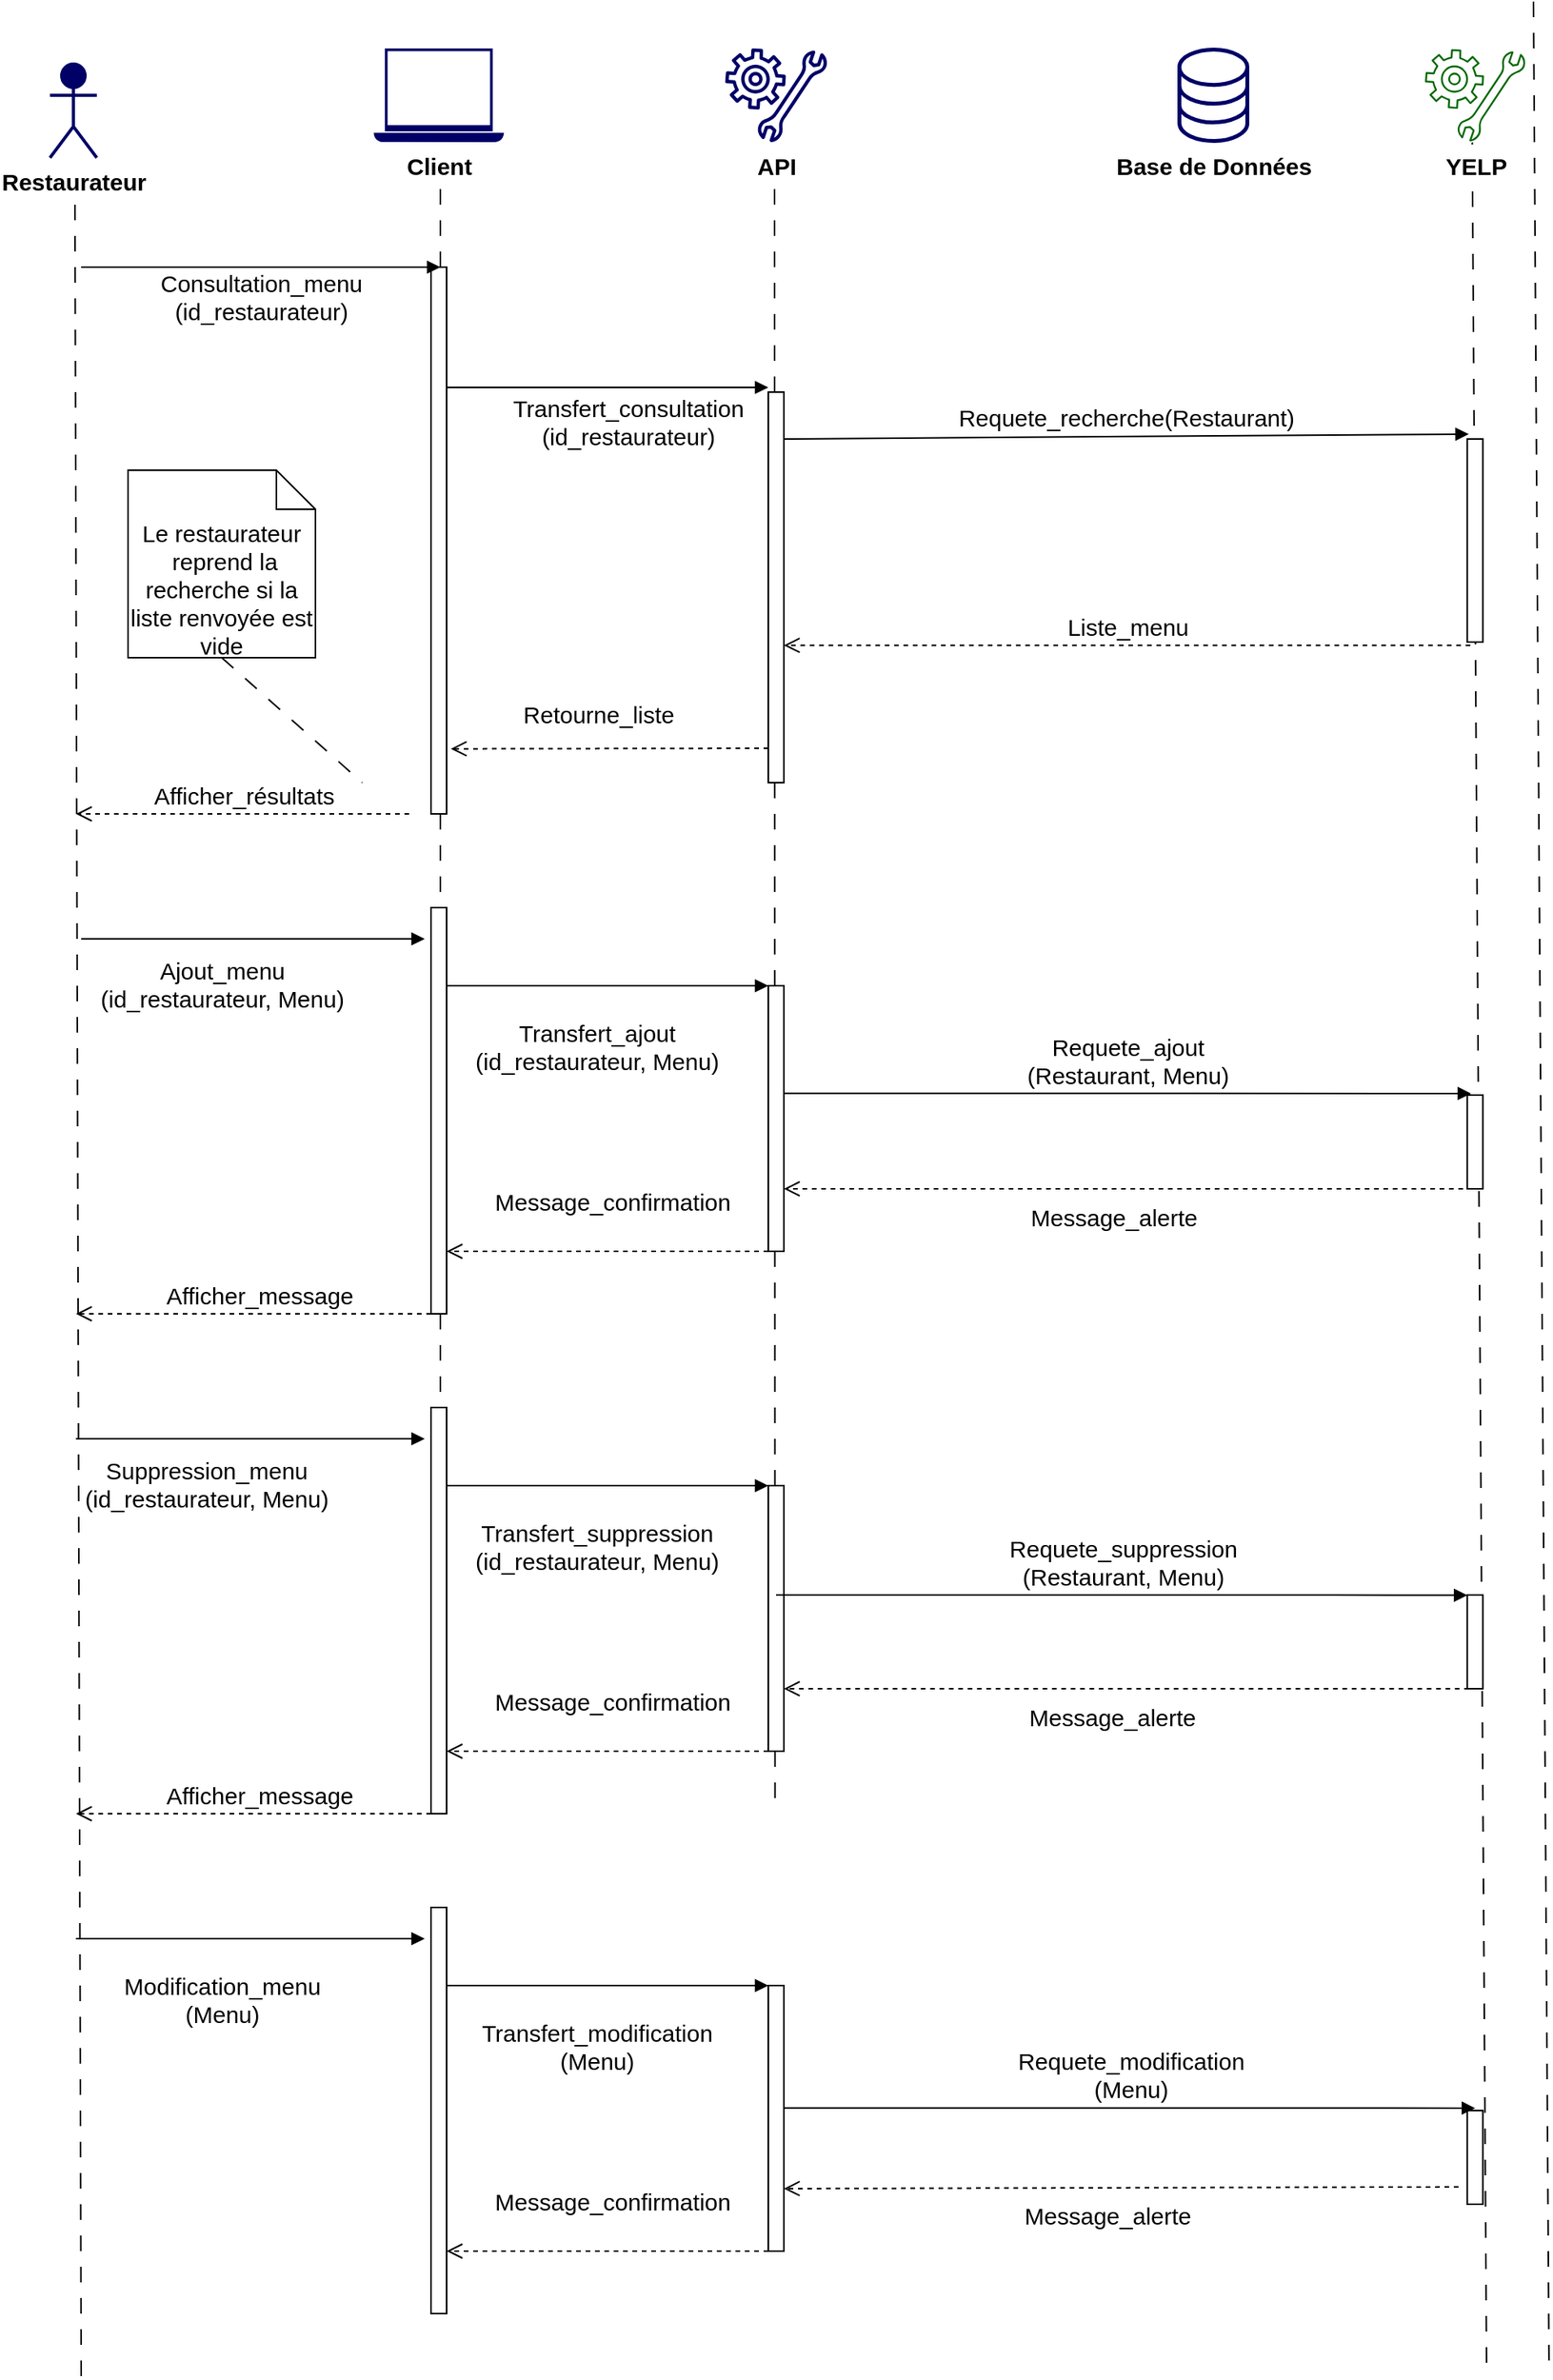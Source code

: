 <mxfile>
    <diagram id="xuXYhLIkIfQOpS6Bkv3G" name="Page-1">
        <mxGraphModel dx="1508" dy="690" grid="1" gridSize="10" guides="1" tooltips="1" connect="1" arrows="1" fold="1" page="1" pageScale="1" pageWidth="827" pageHeight="1169" math="0" shadow="0">
            <root>
                <mxCell id="0"/>
                <mxCell id="1" parent="0"/>
                <mxCell id="22" value="" style="endArrow=none;startArrow=none;endFill=0;startFill=0;endSize=8;html=1;verticalAlign=bottom;dashed=1;labelBackgroundColor=none;dashPattern=10 10;fontSize=15;" parent="1" edge="1">
                    <mxGeometry width="160" relative="1" as="geometry">
                        <mxPoint x="66" y="130" as="sourcePoint"/>
                        <mxPoint x="70" y="1520" as="targetPoint"/>
                    </mxGeometry>
                </mxCell>
                <mxCell id="23" value="" style="endArrow=none;startArrow=none;endFill=0;startFill=0;endSize=8;html=1;verticalAlign=bottom;dashed=1;labelBackgroundColor=none;dashPattern=10 10;fontSize=15;" parent="1" edge="1">
                    <mxGeometry width="160" relative="1" as="geometry">
                        <mxPoint x="300" y="120" as="sourcePoint"/>
                        <mxPoint x="300" y="1140" as="targetPoint"/>
                    </mxGeometry>
                </mxCell>
                <mxCell id="24" value="&lt;span style=&quot;background-color: rgb(255 , 255 , 255)&quot;&gt;Restaurateur&lt;br&gt;&lt;br&gt;&lt;/span&gt;" style="shape=umlActor;verticalLabelPosition=bottom;verticalAlign=top;html=1;fontColor=#000000;strokeColor=#000066;fillColor=#000066;strokeWidth=2;fontSize=15;fontStyle=1" parent="1" vertex="1">
                    <mxGeometry x="50" y="40" width="30" height="60" as="geometry"/>
                </mxCell>
                <mxCell id="32" value="" style="endArrow=none;startArrow=none;endFill=0;startFill=0;endSize=8;html=1;verticalAlign=bottom;dashed=1;labelBackgroundColor=none;dashPattern=10 10;fontSize=15;" parent="1" edge="1">
                    <mxGeometry width="160" relative="1" as="geometry">
                        <mxPoint x="514" y="120" as="sourcePoint"/>
                        <mxPoint x="514.31" y="1150.98" as="targetPoint"/>
                    </mxGeometry>
                </mxCell>
                <mxCell id="33" value="" style="endArrow=none;startArrow=none;endFill=0;startFill=0;endSize=8;html=1;verticalAlign=bottom;dashed=1;labelBackgroundColor=none;dashPattern=10 10;fontSize=15;" parent="1" edge="1">
                    <mxGeometry width="160" relative="1" as="geometry">
                        <mxPoint x="1000" as="sourcePoint"/>
                        <mxPoint x="1010" y="1520" as="targetPoint"/>
                    </mxGeometry>
                </mxCell>
                <mxCell id="34" value="Base de Données" style="pointerEvents=1;shadow=0;dashed=0;html=1;aspect=fixed;labelPosition=center;verticalLabelPosition=bottom;verticalAlign=top;align=center;outlineConnect=0;shape=mxgraph.vvd.storage;fillColor=#000066;strokeColor=#000066;fontSize=15;labelBackgroundColor=#ffffff;fontStyle=1" parent="1" vertex="1">
                    <mxGeometry x="772.5" y="30" width="45" height="60" as="geometry"/>
                </mxCell>
                <mxCell id="35" value="API" style="pointerEvents=1;shadow=0;dashed=0;html=1;strokeColor=none;aspect=fixed;labelPosition=center;verticalLabelPosition=bottom;verticalAlign=top;align=center;outlineConnect=0;shape=mxgraph.vvd.guest_agent_customization;fillColor=#000066;fontSize=15;labelBackgroundColor=#ffffff;fontStyle=1" parent="1" vertex="1">
                    <mxGeometry x="482.39" y="30" width="65.22" height="60" as="geometry"/>
                </mxCell>
                <mxCell id="36" value="" style="endArrow=none;startArrow=none;endFill=0;startFill=0;endSize=8;html=1;verticalAlign=bottom;dashed=1;labelBackgroundColor=none;dashPattern=10 10;fontSize=15;exitX=0.471;exitY=0.858;exitDx=0;exitDy=0;exitPerimeter=0;" parent="1" edge="1">
                    <mxGeometry width="160" relative="1" as="geometry">
                        <mxPoint x="960.719" y="81.48" as="sourcePoint"/>
                        <mxPoint x="970" y="1520" as="targetPoint"/>
                    </mxGeometry>
                </mxCell>
                <mxCell id="37" value="YELP" style="pointerEvents=1;shadow=0;dashed=0;html=1;aspect=fixed;labelPosition=center;verticalLabelPosition=bottom;verticalAlign=top;align=center;outlineConnect=0;shape=mxgraph.vvd.guest_agent_customization;fontSize=15;fillColor=#006600;strokeColor=#FFFFFF;labelBackgroundColor=#ffffff;fontStyle=1" parent="1" vertex="1">
                    <mxGeometry x="930" y="30" width="65.22" height="60" as="geometry"/>
                </mxCell>
                <mxCell id="45" value="" style="html=1;points=[];perimeter=orthogonalPerimeter;labelBackgroundColor=#ffffff;fontSize=15;strokeColor=#000000;strokeWidth=1;fillColor=#FFFFFF;" parent="1" vertex="1">
                    <mxGeometry x="294" y="170" width="10" height="350" as="geometry"/>
                </mxCell>
                <mxCell id="49" value="" style="html=1;points=[];perimeter=orthogonalPerimeter;labelBackgroundColor=#ffffff;fontSize=15;strokeColor=#000000;strokeWidth=1;fillColor=#FFFFFF;" parent="1" vertex="1">
                    <mxGeometry x="510" y="250" width="10" height="250" as="geometry"/>
                </mxCell>
                <mxCell id="54" value="Consultation_menu&lt;br&gt;(id_restaurateur)" style="html=1;verticalAlign=bottom;endArrow=block;fontSize=15;" parent="1" edge="1">
                    <mxGeometry y="-40" width="80" relative="1" as="geometry">
                        <mxPoint x="70" y="170" as="sourcePoint"/>
                        <mxPoint x="300" y="170" as="targetPoint"/>
                        <mxPoint as="offset"/>
                    </mxGeometry>
                </mxCell>
                <mxCell id="55" value="Transfert_consultation&lt;br style=&quot;font-size: 15px&quot;&gt;(id_restaurateur)" style="html=1;verticalAlign=bottom;endArrow=block;fontSize=15;exitX=0.986;exitY=0.22;exitDx=0;exitDy=0;exitPerimeter=0;" parent="1" source="45" edge="1">
                    <mxGeometry x="0.127" y="-43" width="80" relative="1" as="geometry">
                        <mxPoint x="380" y="180" as="sourcePoint"/>
                        <mxPoint x="510" y="247" as="targetPoint"/>
                        <mxPoint as="offset"/>
                        <Array as="points"/>
                    </mxGeometry>
                </mxCell>
                <mxCell id="56" value="Requete_recherche(Restaurant)" style="html=1;verticalAlign=bottom;endArrow=block;fontSize=15;entryX=0.092;entryY=-0.024;entryDx=0;entryDy=0;entryPerimeter=0;" parent="1" edge="1" target="57">
                    <mxGeometry width="80" relative="1" as="geometry">
                        <mxPoint x="520" y="280.0" as="sourcePoint"/>
                        <mxPoint x="960" y="270" as="targetPoint"/>
                    </mxGeometry>
                </mxCell>
                <mxCell id="57" value="" style="html=1;points=[];perimeter=orthogonalPerimeter;labelBackgroundColor=#ffffff;fontSize=15;strokeColor=#000000;strokeWidth=1;fillColor=#FFFFFF;" parent="1" vertex="1">
                    <mxGeometry x="957.61" y="280" width="10" height="130" as="geometry"/>
                </mxCell>
                <mxCell id="58" value="Liste_menu" style="html=1;verticalAlign=bottom;endArrow=open;dashed=1;endSize=8;fontSize=15;exitX=0.196;exitY=1.016;exitDx=0;exitDy=0;exitPerimeter=0;" parent="1" source="57" target="49" edge="1">
                    <mxGeometry relative="1" as="geometry">
                        <mxPoint x="1250" y="220" as="sourcePoint"/>
                        <mxPoint x="1170" y="220" as="targetPoint"/>
                    </mxGeometry>
                </mxCell>
                <mxCell id="59" value="Retourne_liste" style="html=1;verticalAlign=bottom;endArrow=open;dashed=1;endSize=8;fontSize=15;entryX=1.271;entryY=0.881;entryDx=0;entryDy=0;entryPerimeter=0;" parent="1" target="45" edge="1">
                    <mxGeometry x="0.071" y="-10" relative="1" as="geometry">
                        <mxPoint x="510" y="478" as="sourcePoint"/>
                        <mxPoint x="310" y="480" as="targetPoint"/>
                        <Array as="points"/>
                        <mxPoint as="offset"/>
                    </mxGeometry>
                </mxCell>
                <mxCell id="67" value="Afficher_résultats" style="html=1;verticalAlign=bottom;endArrow=open;dashed=1;endSize=8;fontSize=15;" parent="1" edge="1">
                    <mxGeometry relative="1" as="geometry">
                        <mxPoint x="280" y="520" as="sourcePoint"/>
                        <mxPoint x="66.66" y="520" as="targetPoint"/>
                    </mxGeometry>
                </mxCell>
                <mxCell id="69" value="" style="html=1;points=[];perimeter=orthogonalPerimeter;labelBackgroundColor=#ffffff;fontSize=15;strokeColor=#000000;strokeWidth=1;fillColor=#FFFFFF;" parent="1" vertex="1">
                    <mxGeometry x="294" y="900" width="10" height="260" as="geometry"/>
                </mxCell>
                <mxCell id="70" value="Transfert_suppression&lt;br style=&quot;font-size: 15px&quot;&gt;(id_restaurateur, Menu)" style="html=1;verticalAlign=bottom;endArrow=block;fontSize=15;" parent="1" edge="1">
                    <mxGeometry x="-0.068" y="-60" width="80" relative="1" as="geometry">
                        <mxPoint x="304.01" y="950" as="sourcePoint"/>
                        <mxPoint x="510" y="950" as="targetPoint"/>
                        <mxPoint as="offset"/>
                    </mxGeometry>
                </mxCell>
                <mxCell id="71" value="" style="html=1;points=[];perimeter=orthogonalPerimeter;labelBackgroundColor=#ffffff;fontSize=15;strokeColor=#000000;strokeWidth=1;fillColor=#FFFFFF;" parent="1" vertex="1">
                    <mxGeometry x="510" y="950" width="10" height="170" as="geometry"/>
                </mxCell>
                <mxCell id="73" value="Suppression_menu&lt;br style=&quot;font-size: 15px&quot;&gt;(id_restaurateur, Menu)" style="html=1;verticalAlign=bottom;endArrow=block;fontSize=15;" parent="1" edge="1">
                    <mxGeometry x="-0.254" y="-50" width="80" relative="1" as="geometry">
                        <mxPoint x="66.66" y="920" as="sourcePoint"/>
                        <mxPoint x="290" y="920" as="targetPoint"/>
                        <mxPoint as="offset"/>
                    </mxGeometry>
                </mxCell>
                <mxCell id="74" value="" style="html=1;points=[];perimeter=orthogonalPerimeter;labelBackgroundColor=#ffffff;fontSize=15;strokeColor=#000000;strokeWidth=1;fillColor=#FFFFFF;" parent="1" vertex="1">
                    <mxGeometry x="957.61" y="1020" width="10" height="60" as="geometry"/>
                </mxCell>
                <mxCell id="75" value="Message_alerte" style="html=1;verticalAlign=bottom;endArrow=open;dashed=1;endSize=8;fontSize=15;exitX=0.106;exitY=1;exitDx=0;exitDy=0;exitPerimeter=0;" parent="1" edge="1" source="74">
                    <mxGeometry x="0.044" y="30" relative="1" as="geometry">
                        <mxPoint x="790" y="1080" as="sourcePoint"/>
                        <mxPoint x="520" y="1080" as="targetPoint"/>
                        <Array as="points"/>
                        <mxPoint as="offset"/>
                    </mxGeometry>
                </mxCell>
                <mxCell id="76" value="Message_confirmation" style="html=1;verticalAlign=bottom;endArrow=open;dashed=1;endSize=8;fontSize=15;" parent="1" edge="1">
                    <mxGeometry x="-0.029" y="-20" relative="1" as="geometry">
                        <mxPoint x="510" y="1120" as="sourcePoint"/>
                        <mxPoint x="304.01" y="1120" as="targetPoint"/>
                        <Array as="points"/>
                        <mxPoint as="offset"/>
                    </mxGeometry>
                </mxCell>
                <mxCell id="77" value="Afficher_message" style="html=1;verticalAlign=bottom;endArrow=open;dashed=1;endSize=8;fontSize=15;" parent="1" edge="1">
                    <mxGeometry relative="1" as="geometry">
                        <mxPoint x="300" y="1160" as="sourcePoint"/>
                        <mxPoint x="66.66" y="1160" as="targetPoint"/>
                    </mxGeometry>
                </mxCell>
                <mxCell id="78" value="Le restaurateur&lt;br&gt;&amp;nbsp;reprend la recherche si la liste renvoyée est vide" style="shape=note2;boundedLbl=1;whiteSpace=wrap;html=1;size=25;verticalAlign=top;align=center;fontSize=15;" parent="1" vertex="1">
                    <mxGeometry x="100" y="300" width="120" height="120" as="geometry"/>
                </mxCell>
                <mxCell id="79" value="" style="endArrow=none;startArrow=none;endFill=0;startFill=0;endSize=8;html=1;verticalAlign=bottom;dashed=1;labelBackgroundColor=none;dashPattern=10 10;fontSize=15;exitX=0.5;exitY=1;exitDx=0;exitDy=0;exitPerimeter=0;" parent="1" source="78" edge="1">
                    <mxGeometry width="160" relative="1" as="geometry">
                        <mxPoint x="280" y="460" as="sourcePoint"/>
                        <mxPoint x="250" y="500" as="targetPoint"/>
                    </mxGeometry>
                </mxCell>
                <mxCell id="85" value="Client" style="pointerEvents=1;shadow=0;dashed=0;html=1;strokeColor=none;aspect=fixed;labelPosition=center;verticalLabelPosition=bottom;verticalAlign=top;align=center;outlineConnect=0;shape=mxgraph.vvd.laptop;fillColor=#000066;fontSize=15;fontStyle=1" parent="1" vertex="1">
                    <mxGeometry x="257.34" y="30" width="83.33" height="60" as="geometry"/>
                </mxCell>
                <mxCell id="87" value="" style="html=1;points=[];perimeter=orthogonalPerimeter;labelBackgroundColor=#ffffff;fontSize=15;strokeColor=#000000;strokeWidth=1;fillColor=#FFFFFF;" vertex="1" parent="1">
                    <mxGeometry x="294" y="580" width="10" height="260" as="geometry"/>
                </mxCell>
                <mxCell id="88" value="Transfert_ajout&lt;br style=&quot;font-size: 15px&quot;&gt;(id_restaurateur, Menu)" style="html=1;verticalAlign=bottom;endArrow=block;fontSize=15;" edge="1" parent="1">
                    <mxGeometry x="-0.068" y="-60" width="80" relative="1" as="geometry">
                        <mxPoint x="304.01" y="630" as="sourcePoint"/>
                        <mxPoint x="510" y="630" as="targetPoint"/>
                        <mxPoint as="offset"/>
                    </mxGeometry>
                </mxCell>
                <mxCell id="89" value="" style="html=1;points=[];perimeter=orthogonalPerimeter;labelBackgroundColor=#ffffff;fontSize=15;strokeColor=#000000;strokeWidth=1;fillColor=#FFFFFF;" vertex="1" parent="1">
                    <mxGeometry x="510" y="630" width="10" height="170" as="geometry"/>
                </mxCell>
                <mxCell id="90" value="Requete_ajout&lt;br style=&quot;font-size: 15px&quot;&gt;(Restaurant, Menu)" style="html=1;verticalAlign=bottom;endArrow=block;fontSize=15;" edge="1" parent="1">
                    <mxGeometry width="80" relative="1" as="geometry">
                        <mxPoint x="520" y="698.82" as="sourcePoint"/>
                        <mxPoint x="960" y="699" as="targetPoint"/>
                    </mxGeometry>
                </mxCell>
                <mxCell id="91" value="Ajout_menu&lt;br style=&quot;font-size: 15px&quot;&gt;(id_restaurateur, Menu)" style="html=1;verticalAlign=bottom;endArrow=block;fontSize=15;" edge="1" parent="1">
                    <mxGeometry x="-0.182" y="-50" width="80" relative="1" as="geometry">
                        <mxPoint x="70" y="600" as="sourcePoint"/>
                        <mxPoint x="290" y="600" as="targetPoint"/>
                        <mxPoint as="offset"/>
                    </mxGeometry>
                </mxCell>
                <mxCell id="92" value="" style="html=1;points=[];perimeter=orthogonalPerimeter;labelBackgroundColor=#ffffff;fontSize=15;strokeColor=#000000;strokeWidth=1;fillColor=#FFFFFF;" vertex="1" parent="1">
                    <mxGeometry x="957.61" y="700" width="10" height="60" as="geometry"/>
                </mxCell>
                <mxCell id="93" value="Message_alerte" style="html=1;verticalAlign=bottom;endArrow=open;dashed=1;endSize=8;fontSize=15;exitX=0.328;exitY=1;exitDx=0;exitDy=0;exitPerimeter=0;" edge="1" parent="1" source="92">
                    <mxGeometry x="0.044" y="30" relative="1" as="geometry">
                        <mxPoint x="790" y="760" as="sourcePoint"/>
                        <mxPoint x="520" y="760" as="targetPoint"/>
                        <Array as="points"/>
                        <mxPoint as="offset"/>
                    </mxGeometry>
                </mxCell>
                <mxCell id="94" value="Message_confirmation" style="html=1;verticalAlign=bottom;endArrow=open;dashed=1;endSize=8;fontSize=15;" edge="1" parent="1">
                    <mxGeometry x="-0.029" y="-20" relative="1" as="geometry">
                        <mxPoint x="510" y="800" as="sourcePoint"/>
                        <mxPoint x="304.01" y="800" as="targetPoint"/>
                        <Array as="points"/>
                        <mxPoint as="offset"/>
                    </mxGeometry>
                </mxCell>
                <mxCell id="95" value="Afficher_message" style="html=1;verticalAlign=bottom;endArrow=open;dashed=1;endSize=8;fontSize=15;" edge="1" parent="1">
                    <mxGeometry relative="1" as="geometry">
                        <mxPoint x="300" y="840" as="sourcePoint"/>
                        <mxPoint x="66.66" y="840" as="targetPoint"/>
                    </mxGeometry>
                </mxCell>
                <mxCell id="117" value="" style="html=1;points=[];perimeter=orthogonalPerimeter;labelBackgroundColor=#ffffff;fontSize=15;strokeColor=#000000;strokeWidth=1;fillColor=#FFFFFF;" vertex="1" parent="1">
                    <mxGeometry x="294" y="1220" width="10" height="260" as="geometry"/>
                </mxCell>
                <mxCell id="118" value="Transfert_modification&lt;br style=&quot;font-size: 15px&quot;&gt;(Menu)" style="html=1;verticalAlign=bottom;endArrow=block;fontSize=15;" edge="1" parent="1">
                    <mxGeometry x="-0.068" y="-60" width="80" relative="1" as="geometry">
                        <mxPoint x="304.01" y="1270" as="sourcePoint"/>
                        <mxPoint x="510" y="1270" as="targetPoint"/>
                        <mxPoint as="offset"/>
                    </mxGeometry>
                </mxCell>
                <mxCell id="119" value="" style="html=1;points=[];perimeter=orthogonalPerimeter;labelBackgroundColor=#ffffff;fontSize=15;strokeColor=#000000;strokeWidth=1;fillColor=#FFFFFF;" vertex="1" parent="1">
                    <mxGeometry x="510" y="1270" width="10" height="170" as="geometry"/>
                </mxCell>
                <mxCell id="121" value="Modification_menu&lt;br style=&quot;font-size: 15px&quot;&gt;(Menu)" style="html=1;verticalAlign=bottom;endArrow=block;fontSize=15;" edge="1" parent="1">
                    <mxGeometry x="-0.164" y="-60" width="80" relative="1" as="geometry">
                        <mxPoint x="66.66" y="1240" as="sourcePoint"/>
                        <mxPoint x="290" y="1240" as="targetPoint"/>
                        <mxPoint as="offset"/>
                    </mxGeometry>
                </mxCell>
                <mxCell id="122" value="" style="html=1;points=[];perimeter=orthogonalPerimeter;labelBackgroundColor=#ffffff;fontSize=15;strokeColor=#000000;strokeWidth=1;fillColor=#FFFFFF;" vertex="1" parent="1">
                    <mxGeometry x="957.61" y="1350" width="10" height="60" as="geometry"/>
                </mxCell>
                <mxCell id="123" value="Message_alerte" style="html=1;verticalAlign=bottom;endArrow=open;dashed=1;endSize=8;fontSize=15;exitX=-0.561;exitY=0.815;exitDx=0;exitDy=0;exitPerimeter=0;" edge="1" parent="1" source="122">
                    <mxGeometry x="0.044" y="30" relative="1" as="geometry">
                        <mxPoint x="790" y="1400" as="sourcePoint"/>
                        <mxPoint x="520" y="1400" as="targetPoint"/>
                        <Array as="points"/>
                        <mxPoint as="offset"/>
                    </mxGeometry>
                </mxCell>
                <mxCell id="124" value="Message_confirmation" style="html=1;verticalAlign=bottom;endArrow=open;dashed=1;endSize=8;fontSize=15;" edge="1" parent="1">
                    <mxGeometry x="-0.029" y="-20" relative="1" as="geometry">
                        <mxPoint x="510" y="1440" as="sourcePoint"/>
                        <mxPoint x="304.01" y="1440" as="targetPoint"/>
                        <Array as="points"/>
                        <mxPoint as="offset"/>
                    </mxGeometry>
                </mxCell>
                <mxCell id="125" value="Requete_suppression&lt;br style=&quot;font-size: 15px&quot;&gt;(Restaurant, Menu)" style="html=1;verticalAlign=bottom;endArrow=block;fontSize=15;" edge="1" parent="1">
                    <mxGeometry width="80" relative="1" as="geometry">
                        <mxPoint x="515" y="1020" as="sourcePoint"/>
                        <mxPoint x="957.61" y="1020.18" as="targetPoint"/>
                        <Array as="points">
                            <mxPoint x="670" y="1020"/>
                            <mxPoint x="860" y="1020"/>
                        </Array>
                    </mxGeometry>
                </mxCell>
                <mxCell id="126" value="Requete_modification&lt;br style=&quot;font-size: 15px&quot;&gt;(Menu)" style="html=1;verticalAlign=bottom;endArrow=block;fontSize=15;" edge="1" parent="1">
                    <mxGeometry width="80" relative="1" as="geometry">
                        <mxPoint x="520" y="1348.33" as="sourcePoint"/>
                        <mxPoint x="962.61" y="1348.51" as="targetPoint"/>
                        <Array as="points">
                            <mxPoint x="675" y="1348.33"/>
                            <mxPoint x="865" y="1348.33"/>
                        </Array>
                    </mxGeometry>
                </mxCell>
            </root>
        </mxGraphModel>
    </diagram>
</mxfile>